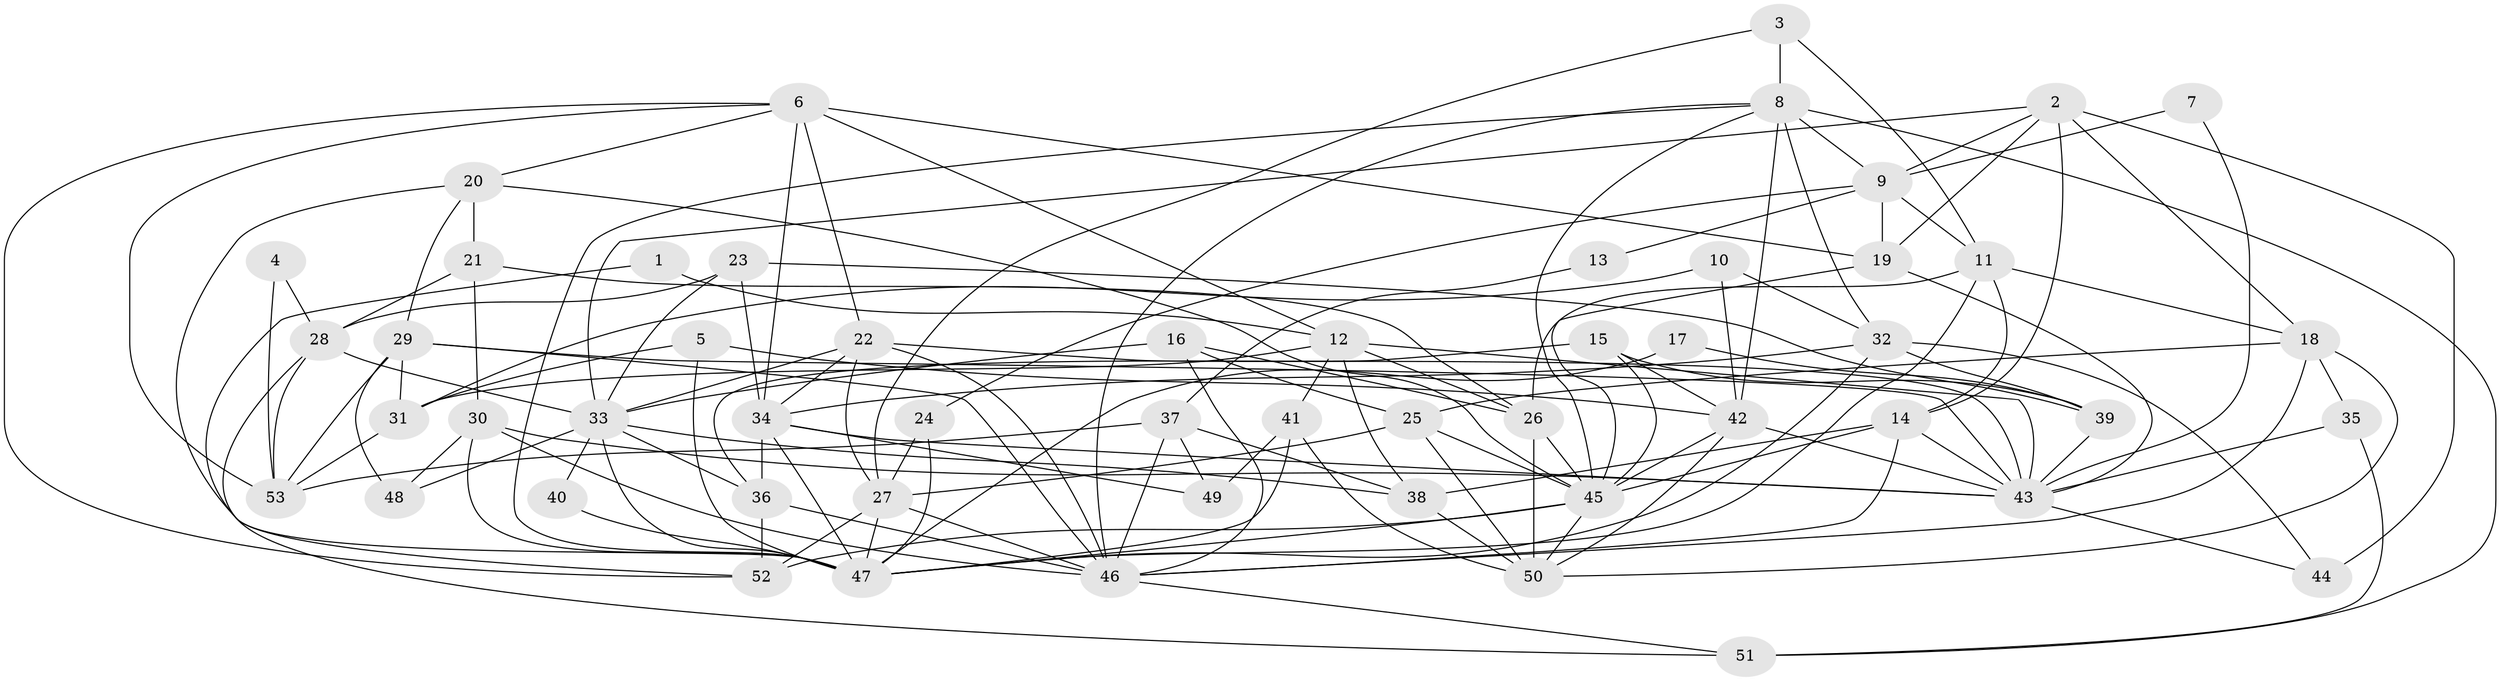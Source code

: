 // original degree distribution, {4: 0.2857142857142857, 2: 0.14285714285714285, 6: 0.09523809523809523, 3: 0.2571428571428571, 8: 0.01904761904761905, 5: 0.1619047619047619, 7: 0.0380952380952381}
// Generated by graph-tools (version 1.1) at 2025/50/03/09/25 03:50:03]
// undirected, 53 vertices, 143 edges
graph export_dot {
graph [start="1"]
  node [color=gray90,style=filled];
  1;
  2;
  3;
  4;
  5;
  6;
  7;
  8;
  9;
  10;
  11;
  12;
  13;
  14;
  15;
  16;
  17;
  18;
  19;
  20;
  21;
  22;
  23;
  24;
  25;
  26;
  27;
  28;
  29;
  30;
  31;
  32;
  33;
  34;
  35;
  36;
  37;
  38;
  39;
  40;
  41;
  42;
  43;
  44;
  45;
  46;
  47;
  48;
  49;
  50;
  51;
  52;
  53;
  1 -- 12 [weight=1.0];
  1 -- 52 [weight=1.0];
  2 -- 9 [weight=1.0];
  2 -- 14 [weight=1.0];
  2 -- 18 [weight=1.0];
  2 -- 19 [weight=1.0];
  2 -- 33 [weight=1.0];
  2 -- 44 [weight=1.0];
  3 -- 8 [weight=1.0];
  3 -- 11 [weight=1.0];
  3 -- 27 [weight=1.0];
  4 -- 28 [weight=1.0];
  4 -- 53 [weight=1.0];
  5 -- 31 [weight=1.0];
  5 -- 42 [weight=1.0];
  5 -- 47 [weight=1.0];
  6 -- 12 [weight=1.0];
  6 -- 19 [weight=1.0];
  6 -- 20 [weight=1.0];
  6 -- 22 [weight=1.0];
  6 -- 34 [weight=1.0];
  6 -- 52 [weight=1.0];
  6 -- 53 [weight=1.0];
  7 -- 9 [weight=1.0];
  7 -- 43 [weight=1.0];
  8 -- 9 [weight=1.0];
  8 -- 32 [weight=1.0];
  8 -- 42 [weight=1.0];
  8 -- 45 [weight=1.0];
  8 -- 46 [weight=1.0];
  8 -- 47 [weight=1.0];
  8 -- 51 [weight=1.0];
  9 -- 11 [weight=1.0];
  9 -- 13 [weight=1.0];
  9 -- 19 [weight=1.0];
  9 -- 24 [weight=1.0];
  10 -- 31 [weight=1.0];
  10 -- 32 [weight=1.0];
  10 -- 42 [weight=1.0];
  11 -- 14 [weight=1.0];
  11 -- 18 [weight=1.0];
  11 -- 26 [weight=1.0];
  11 -- 47 [weight=1.0];
  12 -- 26 [weight=1.0];
  12 -- 31 [weight=1.0];
  12 -- 38 [weight=1.0];
  12 -- 41 [weight=1.0];
  12 -- 43 [weight=1.0];
  13 -- 37 [weight=1.0];
  14 -- 38 [weight=1.0];
  14 -- 43 [weight=1.0];
  14 -- 45 [weight=1.0];
  14 -- 46 [weight=1.0];
  15 -- 36 [weight=1.0];
  15 -- 39 [weight=1.0];
  15 -- 42 [weight=1.0];
  15 -- 45 [weight=1.0];
  16 -- 25 [weight=1.0];
  16 -- 26 [weight=1.0];
  16 -- 33 [weight=2.0];
  16 -- 46 [weight=1.0];
  17 -- 39 [weight=1.0];
  17 -- 47 [weight=1.0];
  18 -- 25 [weight=1.0];
  18 -- 35 [weight=1.0];
  18 -- 46 [weight=1.0];
  18 -- 50 [weight=1.0];
  19 -- 43 [weight=1.0];
  19 -- 45 [weight=1.0];
  20 -- 21 [weight=1.0];
  20 -- 29 [weight=1.0];
  20 -- 45 [weight=1.0];
  20 -- 47 [weight=1.0];
  21 -- 26 [weight=1.0];
  21 -- 28 [weight=1.0];
  21 -- 30 [weight=1.0];
  22 -- 27 [weight=1.0];
  22 -- 33 [weight=1.0];
  22 -- 34 [weight=1.0];
  22 -- 43 [weight=1.0];
  22 -- 46 [weight=1.0];
  23 -- 28 [weight=1.0];
  23 -- 33 [weight=2.0];
  23 -- 34 [weight=1.0];
  23 -- 39 [weight=1.0];
  24 -- 27 [weight=1.0];
  24 -- 47 [weight=1.0];
  25 -- 27 [weight=1.0];
  25 -- 45 [weight=1.0];
  25 -- 50 [weight=1.0];
  26 -- 45 [weight=1.0];
  26 -- 50 [weight=1.0];
  27 -- 46 [weight=2.0];
  27 -- 47 [weight=1.0];
  27 -- 52 [weight=1.0];
  28 -- 33 [weight=1.0];
  28 -- 51 [weight=1.0];
  28 -- 53 [weight=1.0];
  29 -- 31 [weight=1.0];
  29 -- 43 [weight=1.0];
  29 -- 46 [weight=1.0];
  29 -- 48 [weight=1.0];
  29 -- 53 [weight=1.0];
  30 -- 43 [weight=1.0];
  30 -- 46 [weight=1.0];
  30 -- 47 [weight=1.0];
  30 -- 48 [weight=1.0];
  31 -- 53 [weight=1.0];
  32 -- 34 [weight=1.0];
  32 -- 39 [weight=1.0];
  32 -- 44 [weight=1.0];
  32 -- 47 [weight=1.0];
  33 -- 36 [weight=1.0];
  33 -- 38 [weight=2.0];
  33 -- 40 [weight=1.0];
  33 -- 47 [weight=1.0];
  33 -- 48 [weight=1.0];
  34 -- 36 [weight=1.0];
  34 -- 43 [weight=2.0];
  34 -- 47 [weight=1.0];
  34 -- 49 [weight=1.0];
  35 -- 43 [weight=2.0];
  35 -- 51 [weight=1.0];
  36 -- 46 [weight=1.0];
  36 -- 52 [weight=1.0];
  37 -- 38 [weight=1.0];
  37 -- 46 [weight=2.0];
  37 -- 49 [weight=1.0];
  37 -- 53 [weight=1.0];
  38 -- 50 [weight=1.0];
  39 -- 43 [weight=1.0];
  40 -- 47 [weight=1.0];
  41 -- 47 [weight=1.0];
  41 -- 49 [weight=1.0];
  41 -- 50 [weight=1.0];
  42 -- 43 [weight=1.0];
  42 -- 45 [weight=2.0];
  42 -- 50 [weight=1.0];
  43 -- 44 [weight=1.0];
  45 -- 47 [weight=1.0];
  45 -- 50 [weight=1.0];
  45 -- 52 [weight=1.0];
  46 -- 51 [weight=1.0];
}
